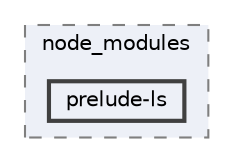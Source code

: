 digraph "pkiclassroomrescheduler/src/main/frontend/node_modules/prelude-ls"
{
 // LATEX_PDF_SIZE
  bgcolor="transparent";
  edge [fontname=Helvetica,fontsize=10,labelfontname=Helvetica,labelfontsize=10];
  node [fontname=Helvetica,fontsize=10,shape=box,height=0.2,width=0.4];
  compound=true
  subgraph clusterdir_72953eda66ccb3a2722c28e1c3e6c23b {
    graph [ bgcolor="#edf0f7", pencolor="grey50", label="node_modules", fontname=Helvetica,fontsize=10 style="filled,dashed", URL="dir_72953eda66ccb3a2722c28e1c3e6c23b.html",tooltip=""]
  dir_6934d9cbf1a738037e5e9ddda1e9b3f6 [label="prelude-ls", fillcolor="#edf0f7", color="grey25", style="filled,bold", URL="dir_6934d9cbf1a738037e5e9ddda1e9b3f6.html",tooltip=""];
  }
}
